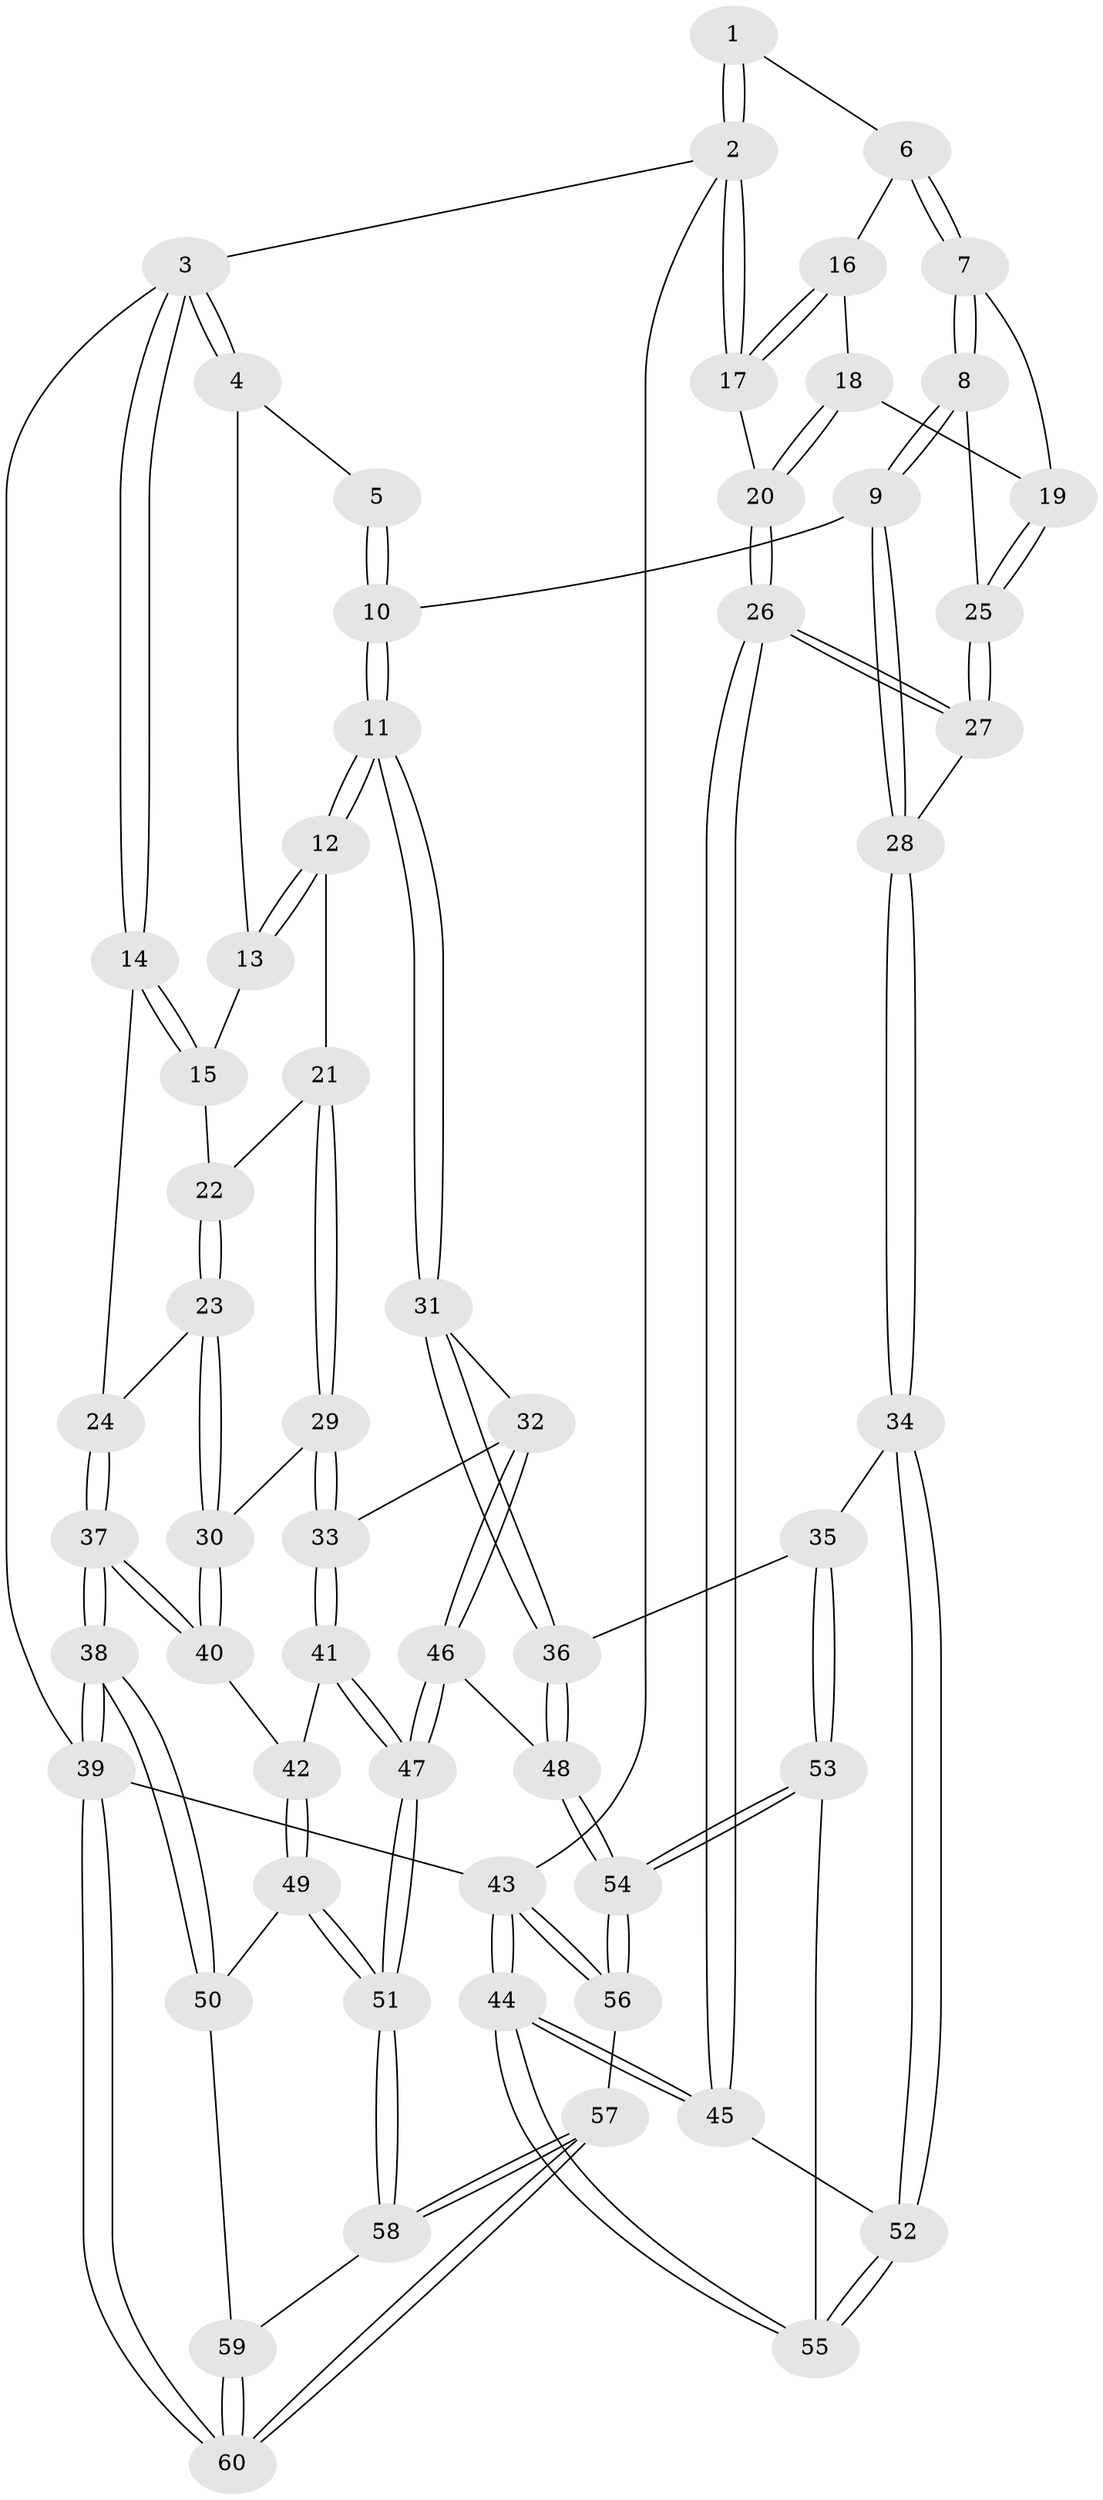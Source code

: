 // coarse degree distribution, {5: 0.3, 3: 0.13333333333333333, 4: 0.4, 6: 0.1, 7: 0.03333333333333333, 2: 0.03333333333333333}
// Generated by graph-tools (version 1.1) at 2025/21/03/04/25 18:21:14]
// undirected, 60 vertices, 147 edges
graph export_dot {
graph [start="1"]
  node [color=gray90,style=filled];
  1 [pos="+0.5588547847227548+0"];
  2 [pos="+1+0"];
  3 [pos="+0+0"];
  4 [pos="+0.4746227645786357+0"];
  5 [pos="+0.510726875071801+0"];
  6 [pos="+0.7538158602222719+0.15955036926479563"];
  7 [pos="+0.7563252138483265+0.17241376092178684"];
  8 [pos="+0.6687664605000819+0.3030691440304517"];
  9 [pos="+0.592961148638793+0.3613106567282562"];
  10 [pos="+0.5872848108285722+0.3620221431681675"];
  11 [pos="+0.5200145066384547+0.393075301500599"];
  12 [pos="+0.34221999020758237+0.30197673030490574"];
  13 [pos="+0.3803108400273343+0.08428107481493131"];
  14 [pos="+0+0"];
  15 [pos="+0+0.14157473322091726"];
  16 [pos="+0.9414264643411953+0.05445561701076983"];
  17 [pos="+1+0"];
  18 [pos="+0.9093440555328763+0.2549306343657801"];
  19 [pos="+0.8813150875193081+0.2616994132228748"];
  20 [pos="+1+0.2431880013595421"];
  21 [pos="+0.2876520855873199+0.3309173788713911"];
  22 [pos="+0.008318723947146856+0.16317017588996044"];
  23 [pos="+0.10510301428114756+0.4384594215720939"];
  24 [pos="+0+0.23279889649363994"];
  25 [pos="+0.8557940154234063+0.4000127708529158"];
  26 [pos="+1+0.450811591591689"];
  27 [pos="+0.8692203067075306+0.4842419266095356"];
  28 [pos="+0.8156175482276716+0.5423050862391419"];
  29 [pos="+0.2868099414315685+0.3324155102485724"];
  30 [pos="+0.1268670598179108+0.46207656898620414"];
  31 [pos="+0.516815932231522+0.44017431983250194"];
  32 [pos="+0.3961678372636494+0.5712015404559385"];
  33 [pos="+0.31987815319862617+0.5558031209177785"];
  34 [pos="+0.8075725635491419+0.5720451085086552"];
  35 [pos="+0.7060335616396101+0.6349833936438308"];
  36 [pos="+0.5928466122588562+0.6121345224498016"];
  37 [pos="+0+0.615130338475041"];
  38 [pos="+0+0.8419595256504264"];
  39 [pos="+0+1"];
  40 [pos="+0.10731823977934313+0.5217685766794539"];
  41 [pos="+0.2699860276109638+0.595146525667701"];
  42 [pos="+0.12318247011813269+0.5413740339138587"];
  43 [pos="+1+1"];
  44 [pos="+1+1"];
  45 [pos="+1+0.67324753347465"];
  46 [pos="+0.456332598894521+0.7112084298836576"];
  47 [pos="+0.2771125889893587+0.7914540896792924"];
  48 [pos="+0.47287907482692615+0.7138547469595995"];
  49 [pos="+0.14010568520904013+0.7736073012524052"];
  50 [pos="+0+0.806811624331107"];
  51 [pos="+0.2636541530165072+0.8081059349294283"];
  52 [pos="+0.9080760590478092+0.6984814338278603"];
  53 [pos="+0.6872054784358909+0.8880945315726548"];
  54 [pos="+0.6300202595653847+0.9483776537669483"];
  55 [pos="+0.8761268850680703+0.8397455812252896"];
  56 [pos="+0.5768843672730501+1"];
  57 [pos="+0.39548271900249243+1"];
  58 [pos="+0.26506148088654397+0.8142613319498287"];
  59 [pos="+0.13105710567914244+0.9397419670542916"];
  60 [pos="+0+1"];
  1 -- 2;
  1 -- 2;
  1 -- 6;
  2 -- 3;
  2 -- 17;
  2 -- 17;
  2 -- 43;
  3 -- 4;
  3 -- 4;
  3 -- 14;
  3 -- 14;
  3 -- 39;
  4 -- 5;
  4 -- 13;
  5 -- 10;
  5 -- 10;
  6 -- 7;
  6 -- 7;
  6 -- 16;
  7 -- 8;
  7 -- 8;
  7 -- 19;
  8 -- 9;
  8 -- 9;
  8 -- 25;
  9 -- 10;
  9 -- 28;
  9 -- 28;
  10 -- 11;
  10 -- 11;
  11 -- 12;
  11 -- 12;
  11 -- 31;
  11 -- 31;
  12 -- 13;
  12 -- 13;
  12 -- 21;
  13 -- 15;
  14 -- 15;
  14 -- 15;
  14 -- 24;
  15 -- 22;
  16 -- 17;
  16 -- 17;
  16 -- 18;
  17 -- 20;
  18 -- 19;
  18 -- 20;
  18 -- 20;
  19 -- 25;
  19 -- 25;
  20 -- 26;
  20 -- 26;
  21 -- 22;
  21 -- 29;
  21 -- 29;
  22 -- 23;
  22 -- 23;
  23 -- 24;
  23 -- 30;
  23 -- 30;
  24 -- 37;
  24 -- 37;
  25 -- 27;
  25 -- 27;
  26 -- 27;
  26 -- 27;
  26 -- 45;
  26 -- 45;
  27 -- 28;
  28 -- 34;
  28 -- 34;
  29 -- 30;
  29 -- 33;
  29 -- 33;
  30 -- 40;
  30 -- 40;
  31 -- 32;
  31 -- 36;
  31 -- 36;
  32 -- 33;
  32 -- 46;
  32 -- 46;
  33 -- 41;
  33 -- 41;
  34 -- 35;
  34 -- 52;
  34 -- 52;
  35 -- 36;
  35 -- 53;
  35 -- 53;
  36 -- 48;
  36 -- 48;
  37 -- 38;
  37 -- 38;
  37 -- 40;
  37 -- 40;
  38 -- 39;
  38 -- 39;
  38 -- 50;
  38 -- 50;
  39 -- 60;
  39 -- 60;
  39 -- 43;
  40 -- 42;
  41 -- 42;
  41 -- 47;
  41 -- 47;
  42 -- 49;
  42 -- 49;
  43 -- 44;
  43 -- 44;
  43 -- 56;
  43 -- 56;
  44 -- 45;
  44 -- 45;
  44 -- 55;
  44 -- 55;
  45 -- 52;
  46 -- 47;
  46 -- 47;
  46 -- 48;
  47 -- 51;
  47 -- 51;
  48 -- 54;
  48 -- 54;
  49 -- 50;
  49 -- 51;
  49 -- 51;
  50 -- 59;
  51 -- 58;
  51 -- 58;
  52 -- 55;
  52 -- 55;
  53 -- 54;
  53 -- 54;
  53 -- 55;
  54 -- 56;
  54 -- 56;
  56 -- 57;
  57 -- 58;
  57 -- 58;
  57 -- 60;
  57 -- 60;
  58 -- 59;
  59 -- 60;
  59 -- 60;
}
